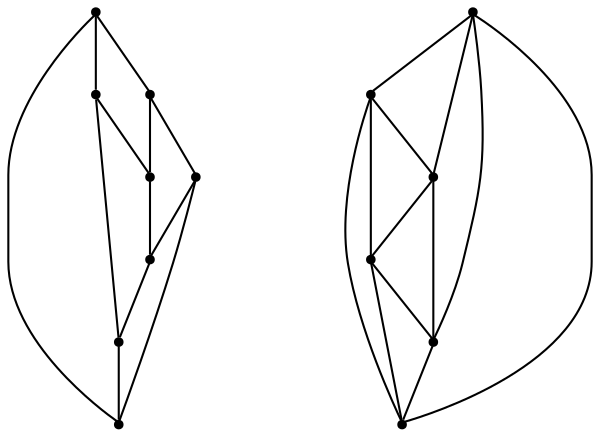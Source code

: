 graph {
  node [shape=point,comment="{\"directed\":false,\"doi\":\"10.1007/978-3-642-11805-0_8\",\"figure\":\"1 (1)\"}"]

  v0 [pos="807.725663251655,2382.3362152793197"]
  v1 [pos="806.0368807149488,2616.7964425520468"]
  v2 [pos="783.2074262397233,2498.4409020163803"]
  v3 [pos="742.4271057483761,2523.0123516429558"]
  v4 [pos="742.4271057483761,2472.8066092751246"]
  v5 [pos="726.2900783893673,2563.7147081548524"]
  v6 [pos="724.601327665462,2429.79100598422"]
  v7 [pos="667.1836598950763,2499.003647266735"]
  v8 [pos="716.2201021061387,2498.4409020163803"]
  v9 [pos="582.2454697453697,2498.44090201638"]
  v10 [pos="641.9148634710976,2474.4322612415667"]
  v11 [pos="641.9148634710976,2523.0123516429558"]
  v12 [pos="692.1397046732347,2472.8066092751246"]
  v13 [pos="692.1397046732347,2523.0123516429558"]

  v0 -- v1 [id="-1",pos="807.725663251655,2382.3362152793197 816.6614495565724,2420.733402390914 821.1314662134924,2459.668657406894 821.1314662134924,2498.728571180864 821.1314662134924,2537.7884849548345 816.6614495565724,2576.7237399708147 806.0368807149488,2616.7964425520468"]
  v9 -- v7 [id="-2",pos="582.2454697453697,2498.44090201638 667.1836598950763,2499.003647266735 667.1836598950763,2499.003647266735 667.1836598950763,2499.003647266735"]
  v11 -- v10 [id="-3",pos="641.9148634710976,2523.0123516429558 641.9148634710976,2474.4322612415667 641.9148634710976,2474.4322612415667 641.9148634710976,2474.4322612415667"]
  v11 -- v13 [id="-4",pos="641.9148634710976,2523.0123516429558 692.1397046732347,2523.0123516429558 692.1397046732347,2523.0123516429558 692.1397046732347,2523.0123516429558"]
  v10 -- v12 [id="-5",pos="641.9148634710976,2474.4322612415667 692.1397046732347,2472.8066092751246 692.1397046732347,2472.8066092751246 692.1397046732347,2472.8066092751246"]
  v7 -- v8 [id="-6",pos="667.1836598950763,2499.003647266735 716.2201021061387,2498.4409020163803 716.2201021061387,2498.4409020163803 716.2201021061387,2498.4409020163803"]
  v13 -- v12 [id="-7",pos="692.1397046732347,2523.0123516429558 692.1397046732347,2472.8066092751246 692.1397046732347,2472.8066092751246 692.1397046732347,2472.8066092751246"]
  v13 -- v3 [id="-8",pos="692.1397046732347,2523.0123516429558 742.4271057483761,2523.0123516429558 742.4271057483761,2523.0123516429558 742.4271057483761,2523.0123516429558"]
  v12 -- v4 [id="-9",pos="692.1397046732347,2472.8066092751246 742.4271057483761,2472.8066092751246 742.4271057483761,2472.8066092751246 742.4271057483761,2472.8066092751246"]
  v8 -- v2 [id="-10",pos="716.2201021061387,2498.4409020163803 783.2074262397233,2498.4409020163803 783.2074262397233,2498.4409020163803 783.2074262397233,2498.4409020163803"]
  v3 -- v4 [id="-11",pos="742.4271057483761,2523.0123516429558 742.4271057483761,2472.8066092751246 742.4271057483761,2472.8066092751246 742.4271057483761,2472.8066092751246"]
  v2 -- v9 [id="-12",pos="783.2074262397233,2498.4409020163803 785.9136139625726,2497.5114946538756 789.2202364899391,2497.319672809948 792.5309946814248,2497.319672809948 840.0913865555164,2497.319672809948 878.6909395439679,2535.904611275413 878.6909395439679,2583.4466631109067 878.6909395439679,2630.988969352029 840.0913865555164,2669.5739078174943 792.5309946814248,2669.5739078174943 783.486806257381,2669.5739078174943 774.5050981743391,2668.1484730807224 765.9028531806413,2665.3556080904877 563.1646448534589,2579.9414623607295 563.1646448534589,2579.9414623607295 563.1646448534589,2579.9414623607295 547.2319670211436,2573.343197978627 536.8325532780137,2557.7791704351257 536.8325532780137,2540.518766160445 536.8325532780137,2516.9643666354095 555.9592363224473,2497.8447660272777 582.2454697453697,2498.44090201638"]
  v9 -- v5 [id="-13",pos="582.2454697453697,2498.44090201638 585.5729455637377,2546.0164717934354 624.4435436160065,2581.6836321050473 671.0657123654387,2581.6836321050473 690.7803595964298,2581.6836321050473 709.9487810356673,2575.1978150107648 726.2900783893673,2563.7147081548524"]
  v7 -- v5 [id="-14",pos="667.1836598950763,2499.003647266735 667.5881278459416,2502.2632829839536 667.0335034747457,2506.7148726723417 667.0335034747457,2511.1873236222705 667.0335034747457,2541.0189276261767 691.2557064677393,2565.2317289179027 721.0987223780432,2565.2317289179027 723.175271145133,2565.2317289179027 725.2518199122229,2565.1111406499695 726.2900783893673,2563.7147081548524"]
  v9 -- v6 [id="-15",pos="582.2454697453697,2498.44090201638 582.524833856627,2449.335718397661 622.2043678106263,2410.4256495389077 670.828007116983,2410.4256495389077 690.6886114785838,2410.4256495389077 709.9821208510288,2417.048845672608 724.601327665462,2429.79100598422"]
  v8 -- v5 [id="-16",pos="716.2201021061387,2498.4409020163803 714.16855820057,2505.8478582902394 712.5757548842319,2514.3216009660205 712.5757548842319,2522.866577217796 712.5757548842319,2537.3509072737265 717.1499902769576,2551.4602434331723 726.2900783893673,2563.7147081548524"]
  v6 -- v7 [id="-17",pos="724.601327665462,2429.79100598422 691.1264192448106,2435.351295401834 668.6097005090048,2462.7029533386235 667.1836598950763,2499.003647266735"]
  v6 -- v2 [id="-18",pos="724.601327665462,2429.79100598422 727.578544545728,2427.3484575445004 729.5508745770121,2427.240080746738 731.5231409826944,2427.240080746738 761.2202633879905,2427.240080746738 785.3173148221747,2451.33229377053 785.3173148221747,2481.0178689436484 785.3173148221747,2486.7531894337053 784.3999608949173,2492.4554371920503 783.2074262397233,2498.4409020163803"]
  v6 -- v8 [id="-19",pos="724.601327665462,2429.79100598422 714.856605458814,2441.0741500160916 709.8903727331826,2455.646250013872 709.8903727331826,2470.643207411333 709.8903727331826,2480.0050801363864 711.8251636593841,2489.2626465537337 716.2201021061387,2498.4409020163803"]
  v4 -- v0 [id="-20",pos="742.4271057483761,2472.8066092751246 757.7634844402934,2437.9480136524553 779.9966874943223,2406.619995741411 807.725663251655,2382.3362152793197"]
  v11 -- v1 [id="-21",pos="641.9148634710976,2523.0123516429558 680.9021667835324,2576.0900155500935 740.4631106709325,2610.1190580194652 806.0368807149488,2616.7964425520468"]
  v5 -- v2 [id="-22",pos="726.2900783893673,2563.7147081548524 729.3423734797988,2563.422904898904 731.3480433264443,2563.5353521867237 733.3536495474882,2563.5353521867237 763.109116629667,2563.5353521867237 787.2562414124955,2539.3973461497917 787.2562414124955,2509.6532576821073 787.2562414124955,2505.701829459451 786.8184336462685,2501.758796622537 783.2074262397233,2498.4409020163803"]
  v3 -- v1 [id="-25",pos="742.4271057483761,2523.0123516429558 756.0789330061092,2560.926168060303 777.1404069767441,2593.033684817228 806.0368807149488,2616.7964425520468"]
  v10 -- v0 [id="-26",pos="641.9148634710976,2474.4322612415667 680.9021667835324,2421.367126811635 740.4631106709325,2387.3380843422633 807.725663251655,2382.3362152793197"]
}